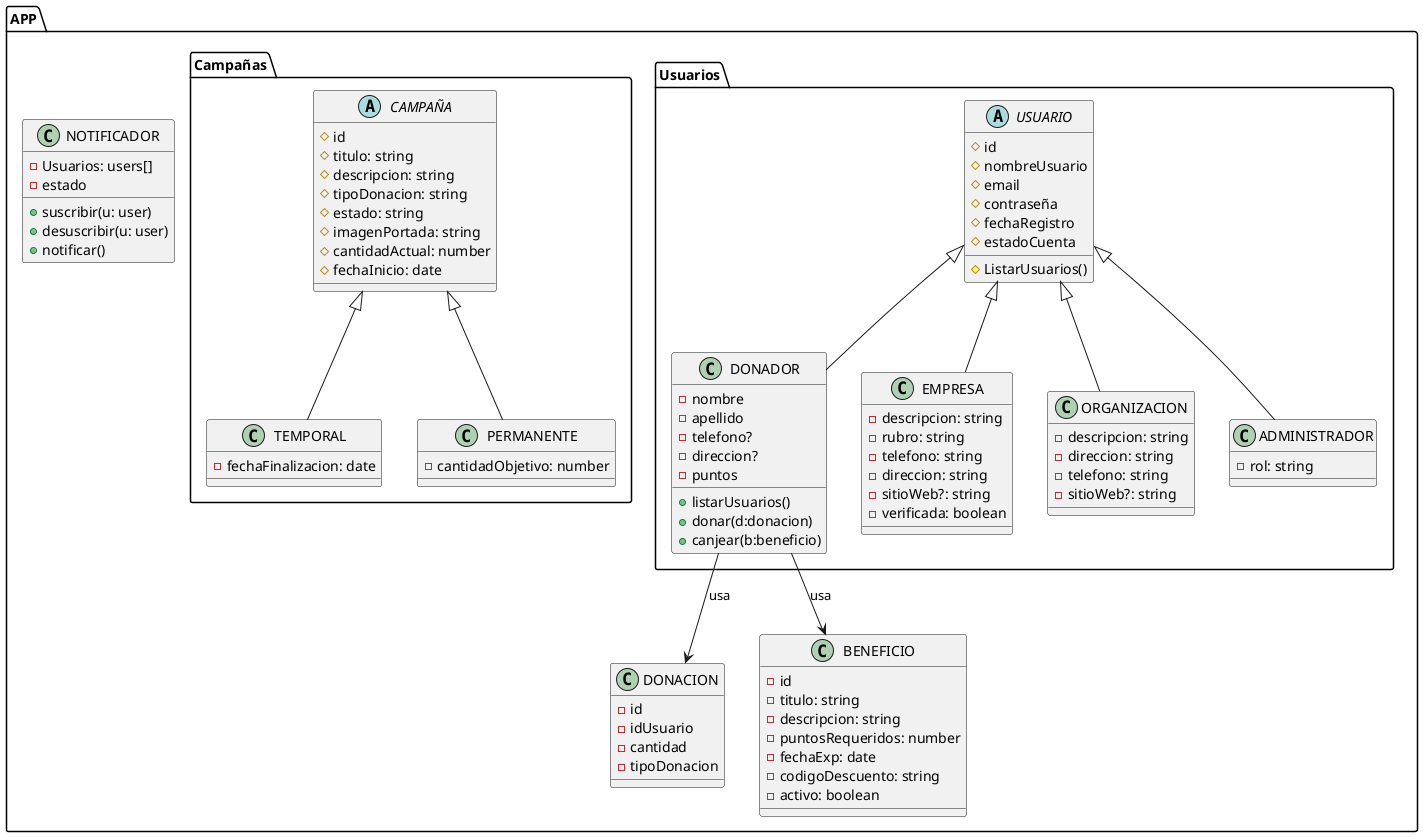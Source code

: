 @startuml SOLID

package APP {
    package Usuarios {
        abstract class USUARIO{
            #id
            #nombreUsuario
            #email
            #contraseña
            #fechaRegistro
            #estadoCuenta
            # ListarUsuarios()
        }

        class DONADOR {
            -nombre
            -apellido
            -telefono?
            -direccion?
            -puntos

            +listarUsuarios()
            +donar(d:donacion)
            +canjear(b:beneficio)
        }

        class EMPRESA {
            -descripcion: string
            -rubro: string
            -telefono: string
            -direccion: string
            -sitioWeb?: string
            -verificada: boolean

        }

        class ORGANIZACION {
            -descripcion: string
            -direccion: string
            -telefono: string
            -sitioWeb?: string

        }

        class ADMINISTRADOR {
            -rol: string
        }

    }

    package Campañas {

        abstract class CAMPAÑA {
            #id
            #titulo: string
            #descripcion: string
            #tipoDonacion: string
            #estado: string
            #imagenPortada: string
            #cantidadActual: number
            #fechaInicio: date
        }

        class TEMPORAL {
            -fechaFinalizacion: date    
        }

        class PERMANENTE {
            -cantidadObjetivo: number
        }

    }

    class DONACION {
        -id
        -idUsuario
        -cantidad
        -tipoDonacion
    }

    class BENEFICIO {
        -id
        -titulo: string
        -descripcion: string
        -puntosRequeridos: number
        -fechaExp: date
        -codigoDescuento: string
        -activo: boolean
    }

    class NOTIFICADOR {
        -Usuarios: users[]
        -estado

        +suscribir(u: user)
        +desuscribir(u: user)
        +notificar()
    }

}



DONADOR -U-|> USUARIO
ORGANIZACION -U-|> USUARIO
EMPRESA -U-|> USUARIO
ADMINISTRADOR -U-|> USUARIO

PERMANENTE -UP-|> CAMPAÑA
TEMPORAL -UP-|> CAMPAÑA

DONADOR --> DONACION: usa
DONADOR --> BENEFICIO: usa


@enduml
